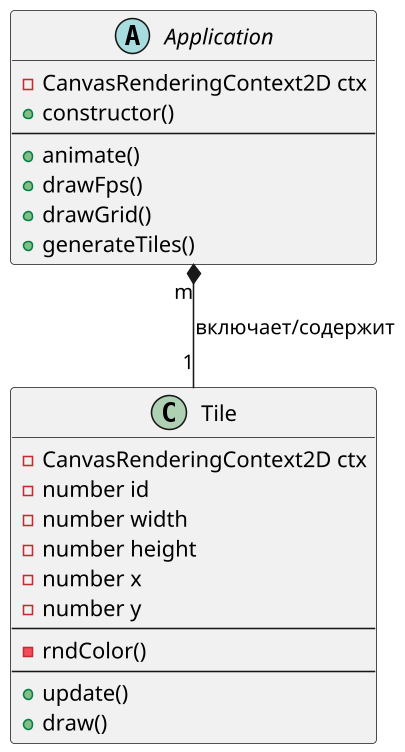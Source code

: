 @startuml
skinparam dpi 150

abstract class Application {
    -CanvasRenderingContext2D ctx
    +constructor()
    ---
    +animate()
    +drawFps()
    +drawGrid()
    +generateTiles()
}
class Tile {
    -CanvasRenderingContext2D ctx
    -number id
    -number width
    -number height
    -number x
    -number y
    ---
    -rndColor()
    ---
    +update()
    +draw()
}
Application "m" *-- "1" Tile: "включает/содержит"

@enduml
